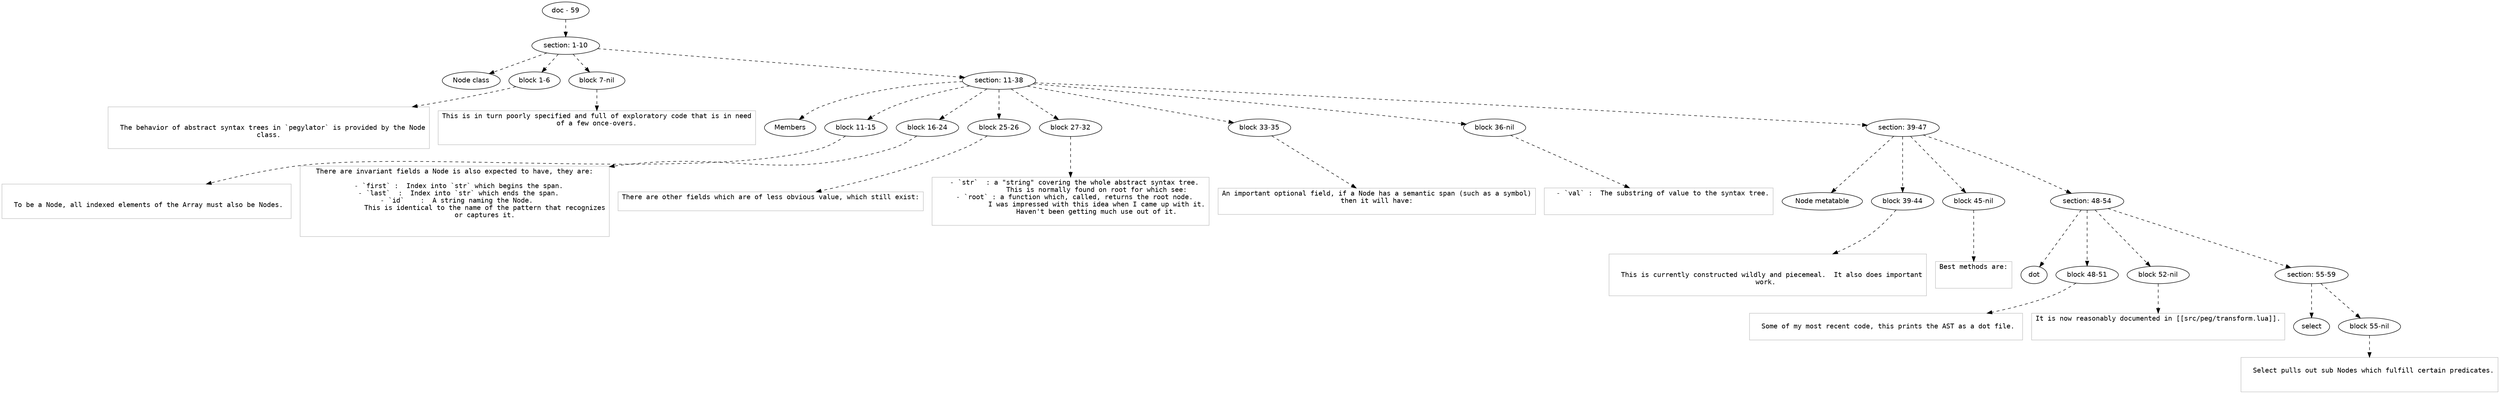 digraph hierarchy {

node [fontname=Helvetica]
edge [style=dashed]

doc_0 [label="doc - 59"]

doc_0 -> { section_1}
{rank=same; section_1}

section_1 [label="section: 1-10"]

section_1 -> { header_2 block_3 block_4 section_5}
{rank=same; header_2 block_3 block_4 section_5}

header_2 [label="Node class"]
block_3 [label="block 1-6"]
block_4 [label="block 7-nil"]
section_5 [label="section: 11-38"]


block_3 -> leaf_6
leaf_6  [color=Gray,shape=rectangle,fontname=Inconsolata,label="

  The behavior of abstract syntax trees in `pegylator` is provided by the Node
class.

"]
block_4 -> leaf_7
leaf_7  [color=Gray,shape=rectangle,fontname=Inconsolata,label="This is in turn poorly specified and full of exploratory code that is in need
of a few once-overs.


"]section_5 -> { header_8 block_9 block_10 block_11 block_12 block_13 block_14 section_15}
{rank=same; header_8 block_9 block_10 block_11 block_12 block_13 block_14 section_15}

header_8 [label="Members"]
block_9 [label="block 11-15"]
block_10 [label="block 16-24"]
block_11 [label="block 25-26"]
block_12 [label="block 27-32"]
block_13 [label="block 33-35"]
block_14 [label="block 36-nil"]
section_15 [label="section: 39-47"]


block_9 -> leaf_16
leaf_16  [color=Gray,shape=rectangle,fontname=Inconsolata,label="

  To be a Node, all indexed elements of the Array must also be Nodes. 

"]
block_10 -> leaf_17
leaf_17  [color=Gray,shape=rectangle,fontname=Inconsolata,label="There are invariant fields a Node is also expected to have, they are:
 
  - `first` :  Index into `str` which begins the span.
  - `last`  :  Index into `str` which ends the span.
  - `id`    :  A string naming the Node. 
               This is identical to the name of the pattern that recognizes
               or captures it.


"]
block_11 -> leaf_18
leaf_18  [color=Gray,shape=rectangle,fontname=Inconsolata,label="There are other fields which are of less obvious value, which still exist:

"]
block_12 -> leaf_19
leaf_19  [color=Gray,shape=rectangle,fontname=Inconsolata,label="  - `str`  : a \"string\" covering the whole abstract syntax tree.
             This is normally found on root for which see:
  - `root` : a function which, called, returns the root node.
             I was impressed with this idea when I came up with it.
             Haven't been getting much use out of it.

"]
block_13 -> leaf_20
leaf_20  [color=Gray,shape=rectangle,fontname=Inconsolata,label="An important optional field, if a Node has a semantic span (such as a symbol)
then it will have:

"]
block_14 -> leaf_21
leaf_21  [color=Gray,shape=rectangle,fontname=Inconsolata,label="  - `val` :  The substring of value to the syntax tree.


"]section_15 -> { header_22 block_23 block_24 section_25}
{rank=same; header_22 block_23 block_24 section_25}

header_22 [label="Node metatable"]
block_23 [label="block 39-44"]
block_24 [label="block 45-nil"]
section_25 [label="section: 48-54"]


block_23 -> leaf_26
leaf_26  [color=Gray,shape=rectangle,fontname=Inconsolata,label="

  This is currently constructed wildly and piecemeal.  It also does important
work. 

"]
block_24 -> leaf_27
leaf_27  [color=Gray,shape=rectangle,fontname=Inconsolata,label="Best methods are:


"]section_25 -> { header_28 block_29 block_30 section_31}
{rank=same; header_28 block_29 block_30 section_31}

header_28 [label="dot"]
block_29 [label="block 48-51"]
block_30 [label="block 52-nil"]
section_31 [label="section: 55-59"]


block_29 -> leaf_32
leaf_32  [color=Gray,shape=rectangle,fontname=Inconsolata,label="
  Some of my most recent code, this prints the AST as a dot file. 

"]
block_30 -> leaf_33
leaf_33  [color=Gray,shape=rectangle,fontname=Inconsolata,label="It is now reasonably documented in [[src/peg/transform.lua]].


"]section_31 -> { header_34 block_35}
{rank=same; header_34 block_35}

header_34 [label="select"]
block_35 [label="block 55-nil"]


block_35 -> leaf_36
leaf_36  [color=Gray,shape=rectangle,fontname=Inconsolata,label="
  Select pulls out sub Nodes which fulfill certain predicates.


"]
}
